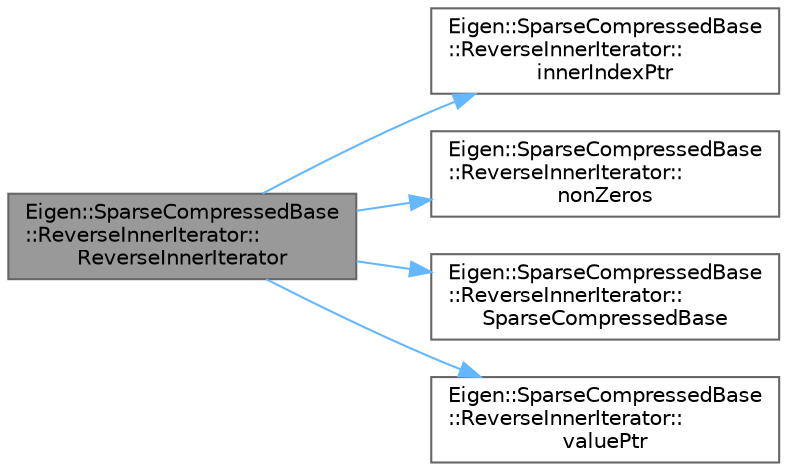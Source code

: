 digraph "Eigen::SparseCompressedBase::ReverseInnerIterator::ReverseInnerIterator"
{
 // LATEX_PDF_SIZE
  bgcolor="transparent";
  edge [fontname=Helvetica,fontsize=10,labelfontname=Helvetica,labelfontsize=10];
  node [fontname=Helvetica,fontsize=10,shape=box,height=0.2,width=0.4];
  rankdir="LR";
  Node1 [id="Node000001",label="Eigen::SparseCompressedBase\l::ReverseInnerIterator::\lReverseInnerIterator",height=0.2,width=0.4,color="gray40", fillcolor="grey60", style="filled", fontcolor="black",tooltip=" "];
  Node1 -> Node2 [id="edge5_Node000001_Node000002",color="steelblue1",style="solid",tooltip=" "];
  Node2 [id="Node000002",label="Eigen::SparseCompressedBase\l::ReverseInnerIterator::\linnerIndexPtr",height=0.2,width=0.4,color="grey40", fillcolor="white", style="filled",URL="$class_eigen_1_1_sparse_compressed_base.html#a29104d325f0d4928fa159257183b2f53",tooltip=" "];
  Node1 -> Node3 [id="edge6_Node000001_Node000003",color="steelblue1",style="solid",tooltip=" "];
  Node3 [id="Node000003",label="Eigen::SparseCompressedBase\l::ReverseInnerIterator::\lnonZeros",height=0.2,width=0.4,color="grey40", fillcolor="white", style="filled",URL="$class_eigen_1_1_sparse_compressed_base.html#a03de8b3da2c142ce8698a76123b3e7d3",tooltip=" "];
  Node1 -> Node4 [id="edge7_Node000001_Node000004",color="steelblue1",style="solid",tooltip=" "];
  Node4 [id="Node000004",label="Eigen::SparseCompressedBase\l::ReverseInnerIterator::\lSparseCompressedBase",height=0.2,width=0.4,color="grey40", fillcolor="white", style="filled",URL="$class_eigen_1_1_sparse_compressed_base.html#af79f020db965367d97eb954fc68d8f99",tooltip=" "];
  Node1 -> Node5 [id="edge8_Node000001_Node000005",color="steelblue1",style="solid",tooltip=" "];
  Node5 [id="Node000005",label="Eigen::SparseCompressedBase\l::ReverseInnerIterator::\lvaluePtr",height=0.2,width=0.4,color="grey40", fillcolor="white", style="filled",URL="$class_eigen_1_1_sparse_compressed_base.html#a6373c1dab09c6d3db8fe5e4eea060a86",tooltip=" "];
}
